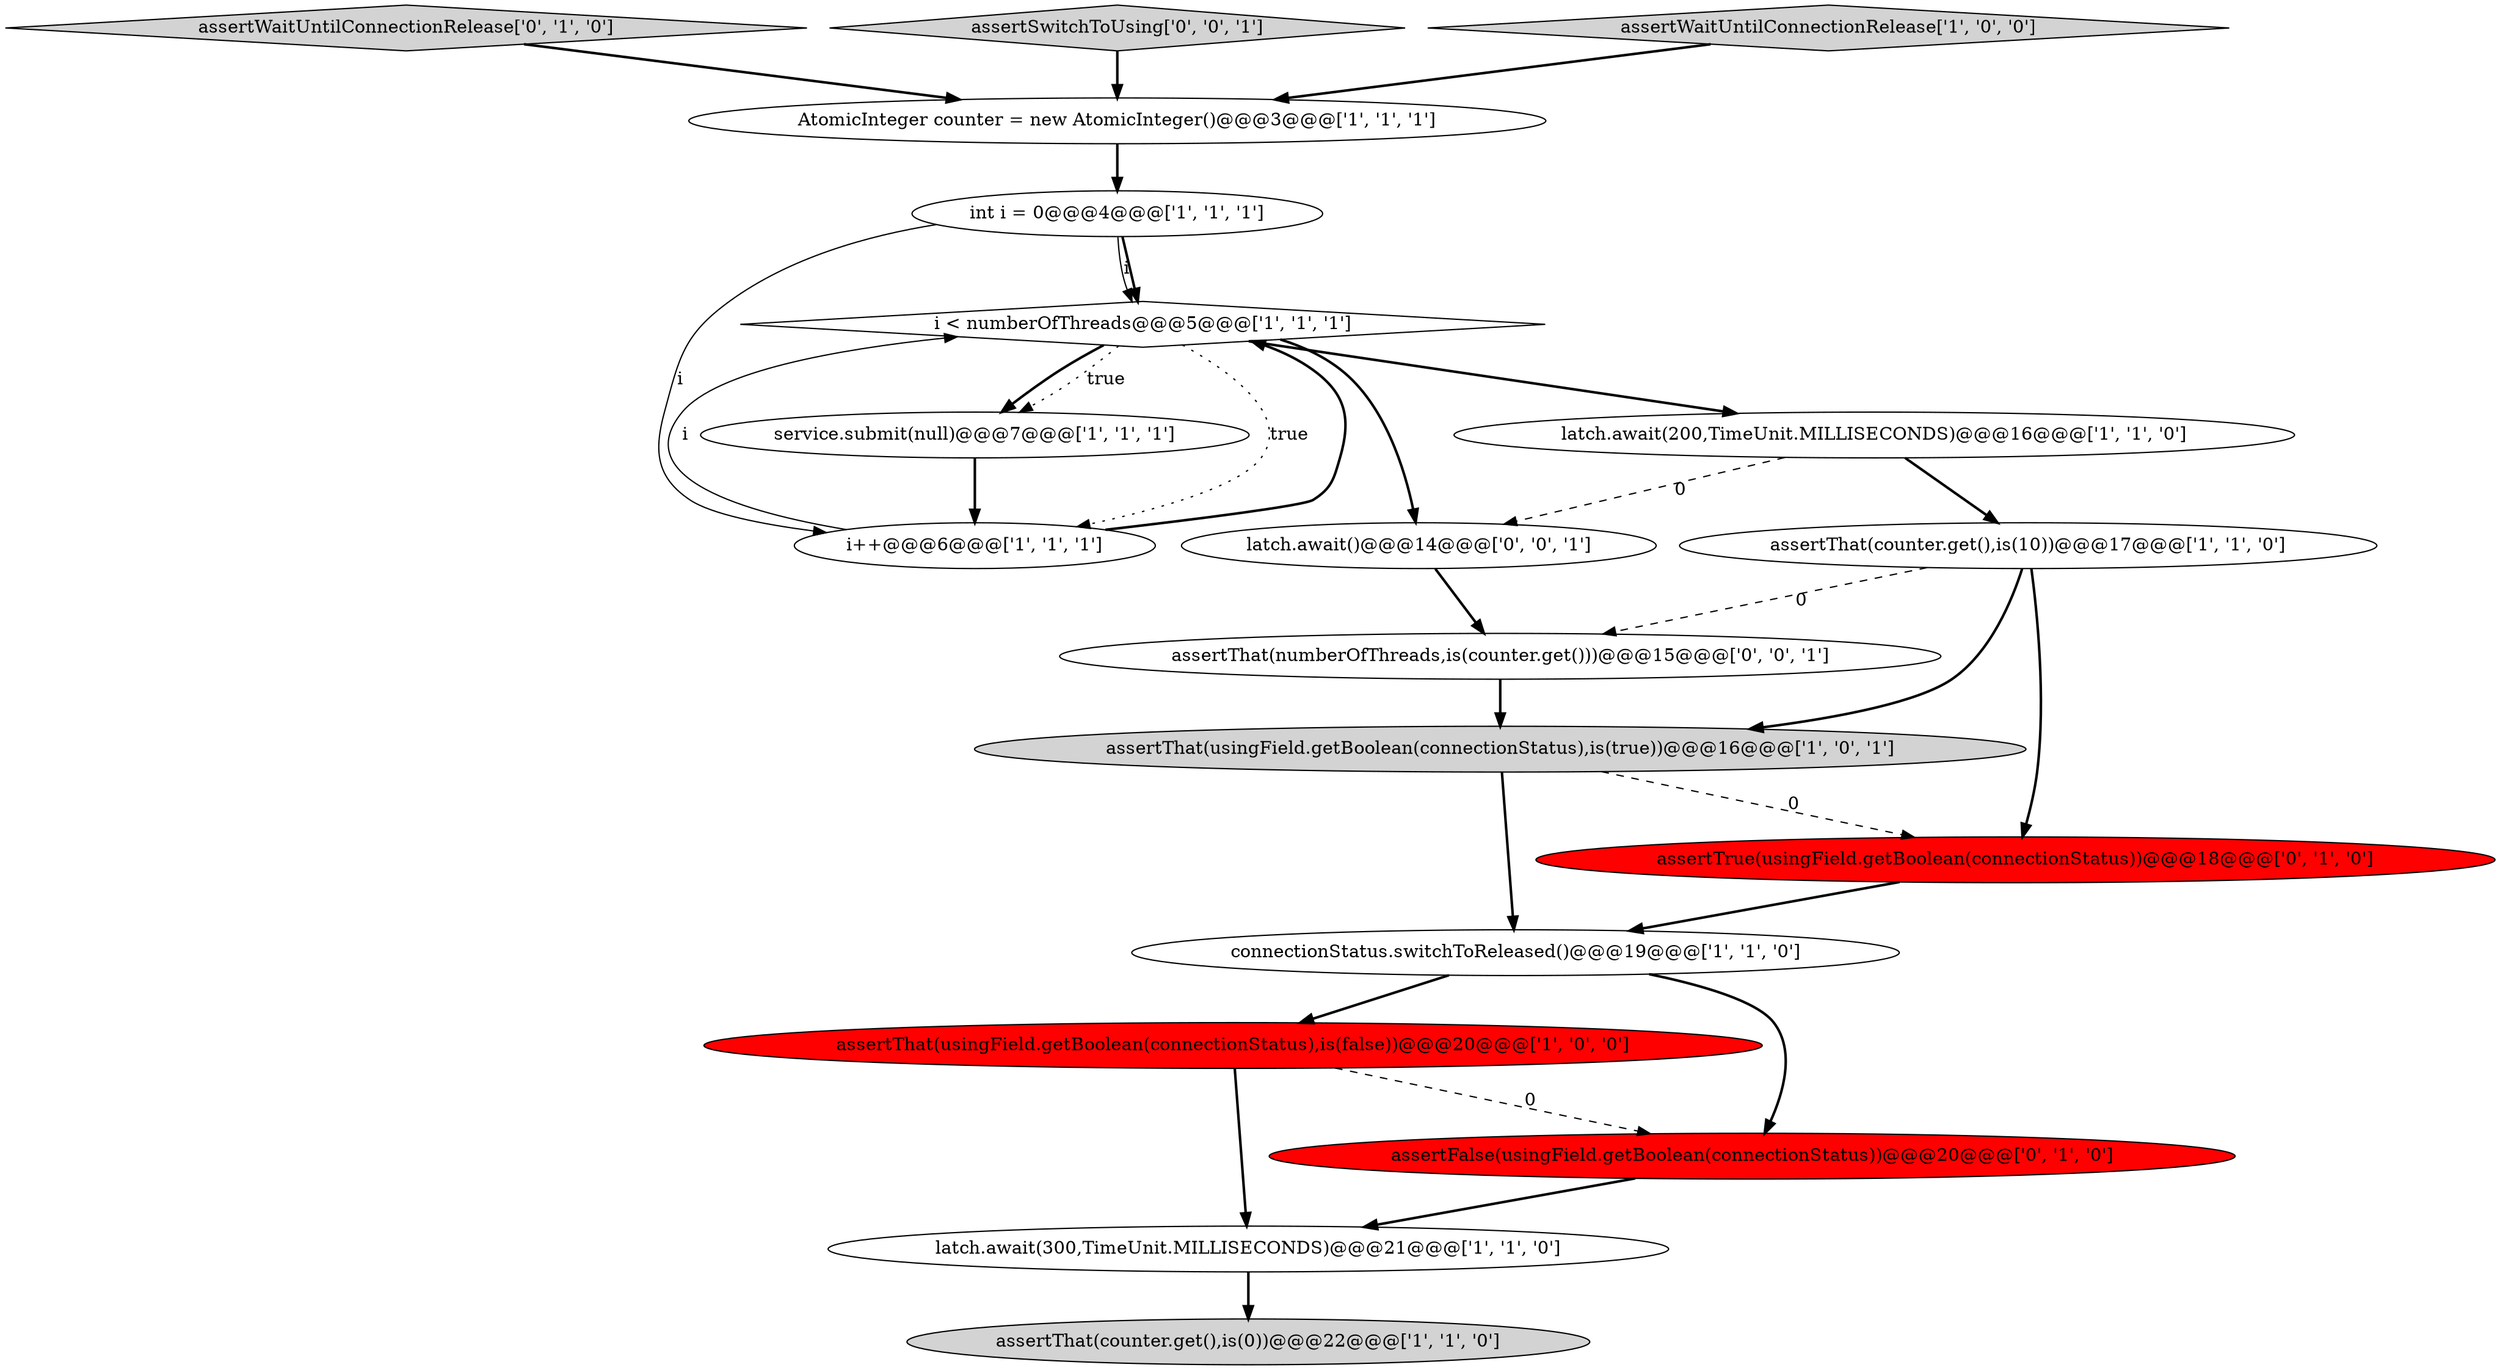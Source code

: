 digraph {
15 [style = filled, label = "assertWaitUntilConnectionRelease['0', '1', '0']", fillcolor = lightgray, shape = diamond image = "AAA0AAABBB2BBB"];
3 [style = filled, label = "service.submit(null)@@@7@@@['1', '1', '1']", fillcolor = white, shape = ellipse image = "AAA0AAABBB1BBB"];
16 [style = filled, label = "assertThat(numberOfThreads,is(counter.get()))@@@15@@@['0', '0', '1']", fillcolor = white, shape = ellipse image = "AAA0AAABBB3BBB"];
10 [style = filled, label = "assertThat(usingField.getBoolean(connectionStatus),is(false))@@@20@@@['1', '0', '0']", fillcolor = red, shape = ellipse image = "AAA1AAABBB1BBB"];
4 [style = filled, label = "assertThat(usingField.getBoolean(connectionStatus),is(true))@@@16@@@['1', '0', '1']", fillcolor = lightgray, shape = ellipse image = "AAA0AAABBB1BBB"];
17 [style = filled, label = "assertSwitchToUsing['0', '0', '1']", fillcolor = lightgray, shape = diamond image = "AAA0AAABBB3BBB"];
8 [style = filled, label = "latch.await(200,TimeUnit.MILLISECONDS)@@@16@@@['1', '1', '0']", fillcolor = white, shape = ellipse image = "AAA0AAABBB1BBB"];
0 [style = filled, label = "int i = 0@@@4@@@['1', '1', '1']", fillcolor = white, shape = ellipse image = "AAA0AAABBB1BBB"];
5 [style = filled, label = "assertThat(counter.get(),is(10))@@@17@@@['1', '1', '0']", fillcolor = white, shape = ellipse image = "AAA0AAABBB1BBB"];
13 [style = filled, label = "assertFalse(usingField.getBoolean(connectionStatus))@@@20@@@['0', '1', '0']", fillcolor = red, shape = ellipse image = "AAA1AAABBB2BBB"];
14 [style = filled, label = "assertTrue(usingField.getBoolean(connectionStatus))@@@18@@@['0', '1', '0']", fillcolor = red, shape = ellipse image = "AAA1AAABBB2BBB"];
6 [style = filled, label = "i < numberOfThreads@@@5@@@['1', '1', '1']", fillcolor = white, shape = diamond image = "AAA0AAABBB1BBB"];
11 [style = filled, label = "AtomicInteger counter = new AtomicInteger()@@@3@@@['1', '1', '1']", fillcolor = white, shape = ellipse image = "AAA0AAABBB1BBB"];
9 [style = filled, label = "i++@@@6@@@['1', '1', '1']", fillcolor = white, shape = ellipse image = "AAA0AAABBB1BBB"];
12 [style = filled, label = "assertThat(counter.get(),is(0))@@@22@@@['1', '1', '0']", fillcolor = lightgray, shape = ellipse image = "AAA0AAABBB1BBB"];
7 [style = filled, label = "connectionStatus.switchToReleased()@@@19@@@['1', '1', '0']", fillcolor = white, shape = ellipse image = "AAA0AAABBB1BBB"];
1 [style = filled, label = "latch.await(300,TimeUnit.MILLISECONDS)@@@21@@@['1', '1', '0']", fillcolor = white, shape = ellipse image = "AAA0AAABBB1BBB"];
18 [style = filled, label = "latch.await()@@@14@@@['0', '0', '1']", fillcolor = white, shape = ellipse image = "AAA0AAABBB3BBB"];
2 [style = filled, label = "assertWaitUntilConnectionRelease['1', '0', '0']", fillcolor = lightgray, shape = diamond image = "AAA0AAABBB1BBB"];
7->13 [style = bold, label=""];
0->9 [style = solid, label="i"];
6->3 [style = bold, label=""];
0->6 [style = bold, label=""];
7->10 [style = bold, label=""];
6->18 [style = bold, label=""];
5->14 [style = bold, label=""];
10->13 [style = dashed, label="0"];
13->1 [style = bold, label=""];
4->7 [style = bold, label=""];
9->6 [style = bold, label=""];
14->7 [style = bold, label=""];
5->16 [style = dashed, label="0"];
3->9 [style = bold, label=""];
11->0 [style = bold, label=""];
15->11 [style = bold, label=""];
8->5 [style = bold, label=""];
9->6 [style = solid, label="i"];
6->9 [style = dotted, label="true"];
5->4 [style = bold, label=""];
6->8 [style = bold, label=""];
1->12 [style = bold, label=""];
8->18 [style = dashed, label="0"];
4->14 [style = dashed, label="0"];
16->4 [style = bold, label=""];
6->3 [style = dotted, label="true"];
10->1 [style = bold, label=""];
0->6 [style = solid, label="i"];
2->11 [style = bold, label=""];
17->11 [style = bold, label=""];
18->16 [style = bold, label=""];
}
